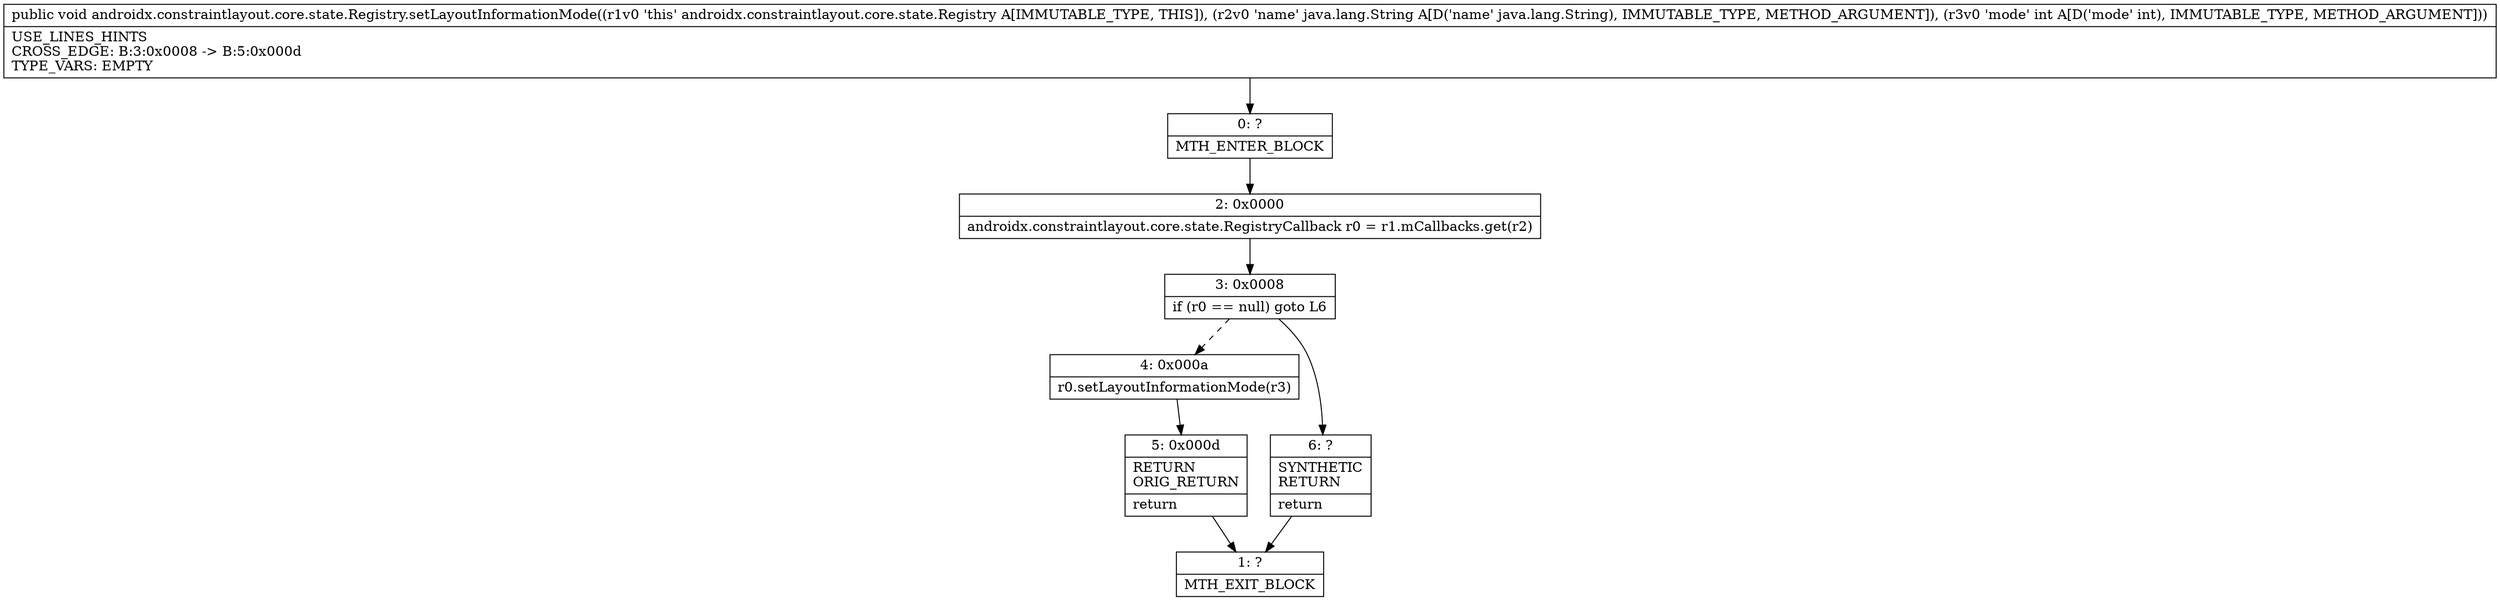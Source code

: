 digraph "CFG forandroidx.constraintlayout.core.state.Registry.setLayoutInformationMode(Ljava\/lang\/String;I)V" {
Node_0 [shape=record,label="{0\:\ ?|MTH_ENTER_BLOCK\l}"];
Node_2 [shape=record,label="{2\:\ 0x0000|androidx.constraintlayout.core.state.RegistryCallback r0 = r1.mCallbacks.get(r2)\l}"];
Node_3 [shape=record,label="{3\:\ 0x0008|if (r0 == null) goto L6\l}"];
Node_4 [shape=record,label="{4\:\ 0x000a|r0.setLayoutInformationMode(r3)\l}"];
Node_5 [shape=record,label="{5\:\ 0x000d|RETURN\lORIG_RETURN\l|return\l}"];
Node_1 [shape=record,label="{1\:\ ?|MTH_EXIT_BLOCK\l}"];
Node_6 [shape=record,label="{6\:\ ?|SYNTHETIC\lRETURN\l|return\l}"];
MethodNode[shape=record,label="{public void androidx.constraintlayout.core.state.Registry.setLayoutInformationMode((r1v0 'this' androidx.constraintlayout.core.state.Registry A[IMMUTABLE_TYPE, THIS]), (r2v0 'name' java.lang.String A[D('name' java.lang.String), IMMUTABLE_TYPE, METHOD_ARGUMENT]), (r3v0 'mode' int A[D('mode' int), IMMUTABLE_TYPE, METHOD_ARGUMENT]))  | USE_LINES_HINTS\lCROSS_EDGE: B:3:0x0008 \-\> B:5:0x000d\lTYPE_VARS: EMPTY\l}"];
MethodNode -> Node_0;Node_0 -> Node_2;
Node_2 -> Node_3;
Node_3 -> Node_4[style=dashed];
Node_3 -> Node_6;
Node_4 -> Node_5;
Node_5 -> Node_1;
Node_6 -> Node_1;
}

